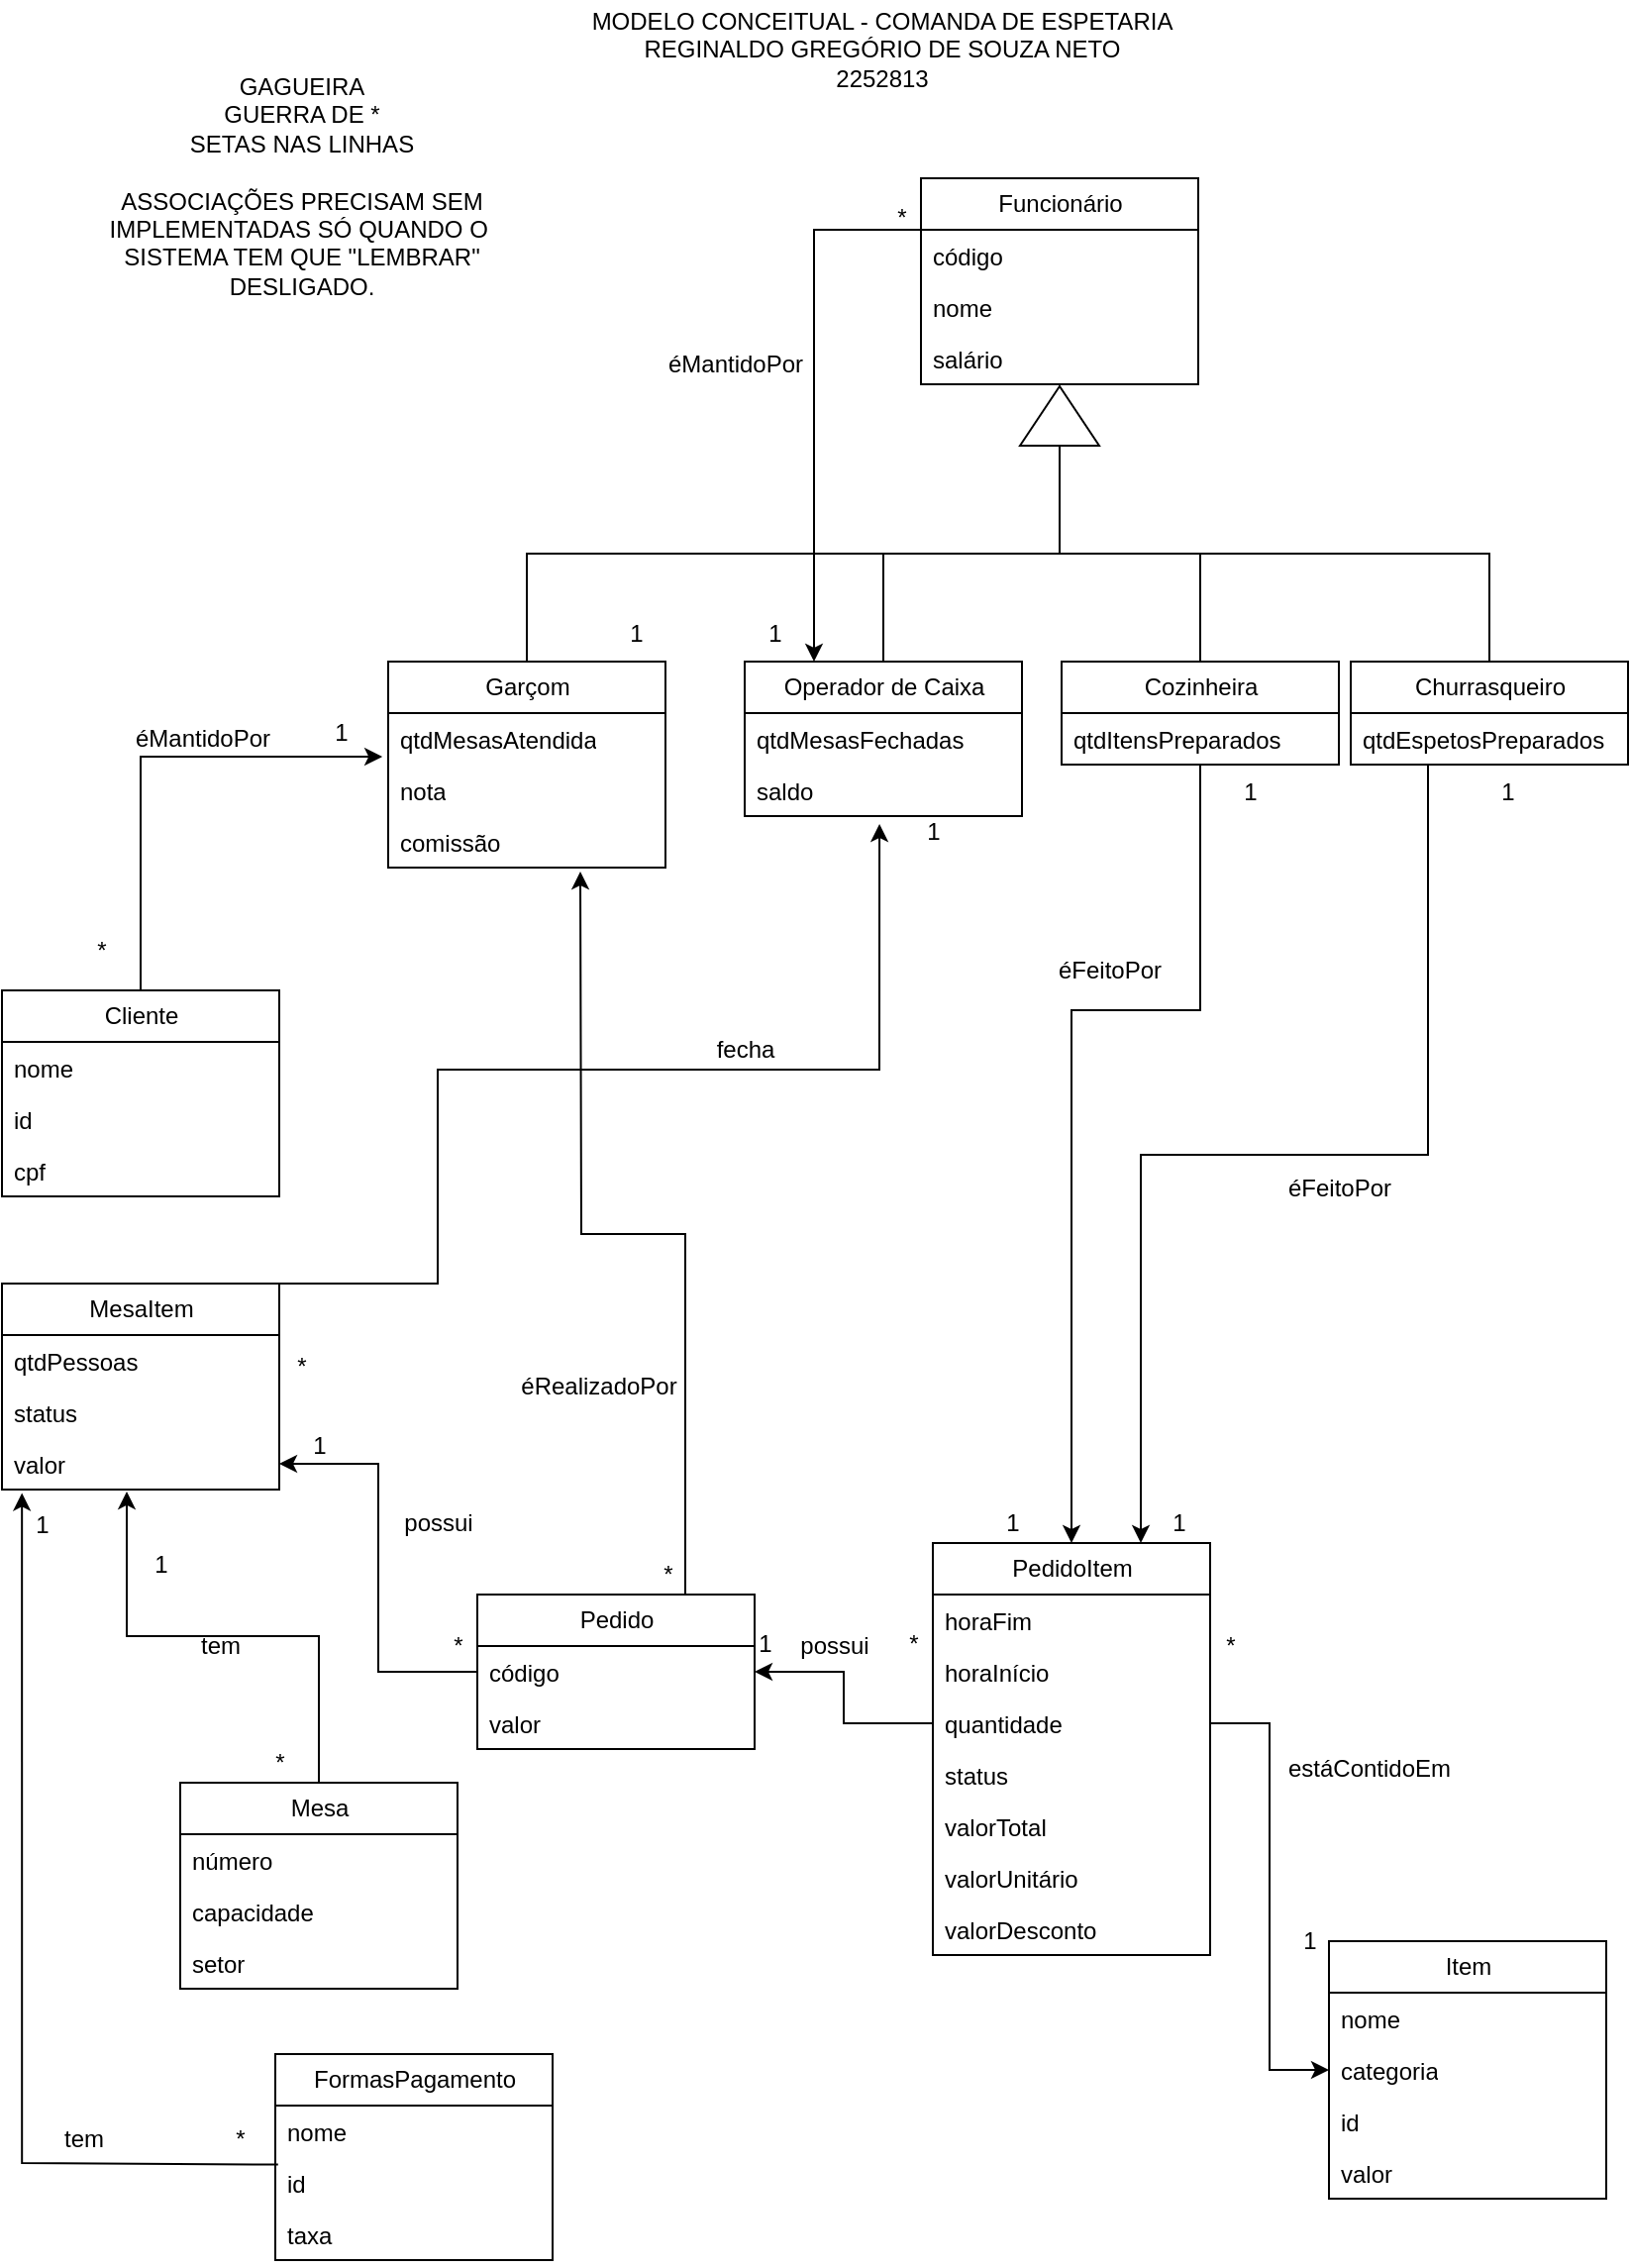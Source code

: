 <mxfile version="15.9.4" type="onedrive"><diagram id="C5RBs43oDa-KdzZeNtuy" name="Page-1"><mxGraphModel dx="1102" dy="557" grid="1" gridSize="10" guides="1" tooltips="1" connect="1" arrows="1" fold="1" page="1" pageScale="1" pageWidth="827" pageHeight="1169" math="0" shadow="0"><root><mxCell id="WIyWlLk6GJQsqaUBKTNV-0"/><mxCell id="WIyWlLk6GJQsqaUBKTNV-1" parent="WIyWlLk6GJQsqaUBKTNV-0"/><mxCell id="28VOl7l9Bbu1AV0AYcu_-22" style="edgeStyle=orthogonalEdgeStyle;rounded=0;orthogonalLoop=1;jettySize=auto;html=1;exitX=0;exitY=0.25;exitDx=0;exitDy=0;entryX=0.25;entryY=0;entryDx=0;entryDy=0;" parent="WIyWlLk6GJQsqaUBKTNV-1" source="hs688VdEYfh80S9tAGKl-0" target="hs688VdEYfh80S9tAGKl-12" edge="1"><mxGeometry relative="1" as="geometry"/></mxCell><mxCell id="hs688VdEYfh80S9tAGKl-0" value="Funcionário" style="swimlane;fontStyle=0;childLayout=stackLayout;horizontal=1;startSize=26;fillColor=none;horizontalStack=0;resizeParent=1;resizeParentMax=0;resizeLast=0;collapsible=1;marginBottom=0;html=1;" parent="WIyWlLk6GJQsqaUBKTNV-1" vertex="1"><mxGeometry x="464" y="100" width="140" height="104" as="geometry"><mxRectangle x="240" y="140" width="90" height="26" as="alternateBounds"/></mxGeometry></mxCell><mxCell id="hs688VdEYfh80S9tAGKl-1" value="código" style="text;strokeColor=none;fillColor=none;align=left;verticalAlign=top;spacingLeft=4;spacingRight=4;overflow=hidden;rotatable=0;points=[[0,0.5],[1,0.5]];portConstraint=eastwest;html=1;" parent="hs688VdEYfh80S9tAGKl-0" vertex="1"><mxGeometry y="26" width="140" height="26" as="geometry"/></mxCell><mxCell id="hs688VdEYfh80S9tAGKl-2" value="nome" style="text;strokeColor=none;fillColor=none;align=left;verticalAlign=top;spacingLeft=4;spacingRight=4;overflow=hidden;rotatable=0;points=[[0,0.5],[1,0.5]];portConstraint=eastwest;html=1;" parent="hs688VdEYfh80S9tAGKl-0" vertex="1"><mxGeometry y="52" width="140" height="26" as="geometry"/></mxCell><mxCell id="hs688VdEYfh80S9tAGKl-3" value="salário" style="text;strokeColor=none;fillColor=none;align=left;verticalAlign=top;spacingLeft=4;spacingRight=4;overflow=hidden;rotatable=0;points=[[0,0.5],[1,0.5]];portConstraint=eastwest;html=1;" parent="hs688VdEYfh80S9tAGKl-0" vertex="1"><mxGeometry y="78" width="140" height="26" as="geometry"/></mxCell><mxCell id="Q_IbLsUGQZO7HbbUor8Z-7" style="edgeStyle=orthogonalEdgeStyle;rounded=0;orthogonalLoop=1;jettySize=auto;html=1;exitX=0.5;exitY=0;exitDx=0;exitDy=0;entryX=0;entryY=0.5;entryDx=0;entryDy=0;endArrow=none;endFill=0;" parent="WIyWlLk6GJQsqaUBKTNV-1" source="hs688VdEYfh80S9tAGKl-4" target="Q_IbLsUGQZO7HbbUor8Z-1" edge="1"><mxGeometry relative="1" as="geometry"/></mxCell><mxCell id="hs688VdEYfh80S9tAGKl-4" value="Garçom" style="swimlane;fontStyle=0;childLayout=stackLayout;horizontal=1;startSize=26;fillColor=none;horizontalStack=0;resizeParent=1;resizeParentMax=0;resizeLast=0;collapsible=1;marginBottom=0;html=1;" parent="WIyWlLk6GJQsqaUBKTNV-1" vertex="1"><mxGeometry x="195" y="344" width="140" height="104" as="geometry"><mxRectangle x="240" y="140" width="90" height="26" as="alternateBounds"/></mxGeometry></mxCell><mxCell id="Q_IbLsUGQZO7HbbUor8Z-10" style="edgeStyle=orthogonalEdgeStyle;rounded=0;orthogonalLoop=1;jettySize=auto;html=1;exitX=0.5;exitY=0;exitDx=0;exitDy=0;entryX=0;entryY=0.5;entryDx=0;entryDy=0;endArrow=none;endFill=0;" parent="WIyWlLk6GJQsqaUBKTNV-1" source="hs688VdEYfh80S9tAGKl-8" target="Q_IbLsUGQZO7HbbUor8Z-1" edge="1"><mxGeometry relative="1" as="geometry"/></mxCell><mxCell id="lw_oQKHt3r9ZS-imgHHV-15" style="edgeStyle=orthogonalEdgeStyle;rounded=0;orthogonalLoop=1;jettySize=auto;html=1;exitX=0.5;exitY=1;exitDx=0;exitDy=0;entryX=0.5;entryY=0;entryDx=0;entryDy=0;" parent="WIyWlLk6GJQsqaUBKTNV-1" source="hs688VdEYfh80S9tAGKl-8" target="28VOl7l9Bbu1AV0AYcu_-4" edge="1"><mxGeometry relative="1" as="geometry"><Array as="points"><mxPoint x="605" y="520"/><mxPoint x="540" y="520"/></Array></mxGeometry></mxCell><mxCell id="hs688VdEYfh80S9tAGKl-8" value="Cozinheira" style="swimlane;fontStyle=0;childLayout=stackLayout;horizontal=1;startSize=26;fillColor=none;horizontalStack=0;resizeParent=1;resizeParentMax=0;resizeLast=0;collapsible=1;marginBottom=0;html=1;" parent="WIyWlLk6GJQsqaUBKTNV-1" vertex="1"><mxGeometry x="535" y="344" width="140" height="52" as="geometry"><mxRectangle x="240" y="140" width="90" height="26" as="alternateBounds"/></mxGeometry></mxCell><mxCell id="nfuKb5ei_iH7tyJyGwZg-13" value="qtdItensPreparados" style="text;strokeColor=none;fillColor=none;align=left;verticalAlign=top;spacingLeft=4;spacingRight=4;overflow=hidden;rotatable=0;points=[[0,0.5],[1,0.5]];portConstraint=eastwest;html=1;" parent="hs688VdEYfh80S9tAGKl-8" vertex="1"><mxGeometry y="26" width="140" height="26" as="geometry"/></mxCell><mxCell id="Q_IbLsUGQZO7HbbUor8Z-6" style="edgeStyle=orthogonalEdgeStyle;rounded=0;orthogonalLoop=1;jettySize=auto;html=1;exitX=0.5;exitY=0;exitDx=0;exitDy=0;entryX=0;entryY=0.5;entryDx=0;entryDy=0;endArrow=none;endFill=0;" parent="WIyWlLk6GJQsqaUBKTNV-1" source="hs688VdEYfh80S9tAGKl-12" target="Q_IbLsUGQZO7HbbUor8Z-1" edge="1"><mxGeometry relative="1" as="geometry"/></mxCell><mxCell id="hs688VdEYfh80S9tAGKl-12" value="Operador de Caixa" style="swimlane;fontStyle=0;childLayout=stackLayout;horizontal=1;startSize=26;fillColor=none;horizontalStack=0;resizeParent=1;resizeParentMax=0;resizeLast=0;collapsible=1;marginBottom=0;html=1;" parent="WIyWlLk6GJQsqaUBKTNV-1" vertex="1"><mxGeometry x="375" y="344" width="140" height="78" as="geometry"><mxRectangle x="240" y="140" width="90" height="26" as="alternateBounds"/></mxGeometry></mxCell><mxCell id="Q_IbLsUGQZO7HbbUor8Z-9" style="edgeStyle=orthogonalEdgeStyle;rounded=0;orthogonalLoop=1;jettySize=auto;html=1;exitX=0.5;exitY=0;exitDx=0;exitDy=0;entryX=0;entryY=0.5;entryDx=0;entryDy=0;endArrow=none;endFill=0;" parent="WIyWlLk6GJQsqaUBKTNV-1" source="hs688VdEYfh80S9tAGKl-16" target="Q_IbLsUGQZO7HbbUor8Z-1" edge="1"><mxGeometry relative="1" as="geometry"/></mxCell><mxCell id="lw_oQKHt3r9ZS-imgHHV-16" style="edgeStyle=orthogonalEdgeStyle;rounded=0;orthogonalLoop=1;jettySize=auto;html=1;exitX=0.5;exitY=1;exitDx=0;exitDy=0;entryX=0.75;entryY=0;entryDx=0;entryDy=0;" parent="WIyWlLk6GJQsqaUBKTNV-1" source="hs688VdEYfh80S9tAGKl-16" target="28VOl7l9Bbu1AV0AYcu_-4" edge="1"><mxGeometry relative="1" as="geometry"><Array as="points"><mxPoint x="720" y="396"/><mxPoint x="720" y="593"/><mxPoint x="575" y="593"/></Array></mxGeometry></mxCell><mxCell id="hs688VdEYfh80S9tAGKl-16" value="Churrasqueiro" style="swimlane;fontStyle=0;childLayout=stackLayout;horizontal=1;startSize=26;fillColor=none;horizontalStack=0;resizeParent=1;resizeParentMax=0;resizeLast=0;collapsible=1;marginBottom=0;html=1;" parent="WIyWlLk6GJQsqaUBKTNV-1" vertex="1"><mxGeometry x="681" y="344" width="140" height="52" as="geometry"><mxRectangle x="240" y="140" width="90" height="26" as="alternateBounds"/></mxGeometry></mxCell><mxCell id="nfuKb5ei_iH7tyJyGwZg-15" value="qtdEspetosPreparados" style="text;strokeColor=none;fillColor=none;align=left;verticalAlign=top;spacingLeft=4;spacingRight=4;overflow=hidden;rotatable=0;points=[[0,0.5],[1,0.5]];portConstraint=eastwest;html=1;" parent="hs688VdEYfh80S9tAGKl-16" vertex="1"><mxGeometry y="26" width="140" height="26" as="geometry"/></mxCell><mxCell id="28VOl7l9Bbu1AV0AYcu_-16" style="edgeStyle=orthogonalEdgeStyle;rounded=0;orthogonalLoop=1;jettySize=auto;html=1;exitX=0.75;exitY=0;exitDx=0;exitDy=0;" parent="WIyWlLk6GJQsqaUBKTNV-1" source="YI_SSHSnZBnUCxTel34N-0" edge="1"><mxGeometry relative="1" as="geometry"><mxPoint x="292" y="450" as="targetPoint"/></mxGeometry></mxCell><mxCell id="YI_SSHSnZBnUCxTel34N-0" value="Pedido" style="swimlane;fontStyle=0;childLayout=stackLayout;horizontal=1;startSize=26;fillColor=none;horizontalStack=0;resizeParent=1;resizeParentMax=0;resizeLast=0;collapsible=1;marginBottom=0;html=1;" parent="WIyWlLk6GJQsqaUBKTNV-1" vertex="1"><mxGeometry x="240" y="815" width="140" height="78" as="geometry"><mxRectangle x="260" y="802" width="90" height="26" as="alternateBounds"/></mxGeometry></mxCell><mxCell id="YI_SSHSnZBnUCxTel34N-1" value="código" style="text;strokeColor=none;fillColor=none;align=left;verticalAlign=top;spacingLeft=4;spacingRight=4;overflow=hidden;rotatable=0;points=[[0,0.5],[1,0.5]];portConstraint=eastwest;html=1;" parent="YI_SSHSnZBnUCxTel34N-0" vertex="1"><mxGeometry y="26" width="140" height="26" as="geometry"/></mxCell><mxCell id="YI_SSHSnZBnUCxTel34N-3" value="valor" style="text;strokeColor=none;fillColor=none;align=left;verticalAlign=top;spacingLeft=4;spacingRight=4;overflow=hidden;rotatable=0;points=[[0,0.5],[1,0.5]];portConstraint=eastwest;html=1;" parent="YI_SSHSnZBnUCxTel34N-0" vertex="1"><mxGeometry y="52" width="140" height="26" as="geometry"/></mxCell><mxCell id="28VOl7l9Bbu1AV0AYcu_-17" style="edgeStyle=orthogonalEdgeStyle;rounded=0;orthogonalLoop=1;jettySize=auto;html=1;exitX=0.5;exitY=0;exitDx=0;exitDy=0;entryX=0.45;entryY=1.038;entryDx=0;entryDy=0;entryPerimeter=0;" parent="WIyWlLk6GJQsqaUBKTNV-1" source="YI_SSHSnZBnUCxTel34N-33" target="28VOl7l9Bbu1AV0AYcu_-3" edge="1"><mxGeometry relative="1" as="geometry"/></mxCell><mxCell id="YI_SSHSnZBnUCxTel34N-33" value="Mesa" style="swimlane;fontStyle=0;childLayout=stackLayout;horizontal=1;startSize=26;fillColor=none;horizontalStack=0;resizeParent=1;resizeParentMax=0;resizeLast=0;collapsible=1;marginBottom=0;html=1;" parent="WIyWlLk6GJQsqaUBKTNV-1" vertex="1"><mxGeometry x="90" y="910" width="140" height="104" as="geometry"><mxRectangle x="240" y="140" width="90" height="26" as="alternateBounds"/></mxGeometry></mxCell><mxCell id="YI_SSHSnZBnUCxTel34N-34" value="número" style="text;strokeColor=none;fillColor=none;align=left;verticalAlign=top;spacingLeft=4;spacingRight=4;overflow=hidden;rotatable=0;points=[[0,0.5],[1,0.5]];portConstraint=eastwest;html=1;" parent="YI_SSHSnZBnUCxTel34N-33" vertex="1"><mxGeometry y="26" width="140" height="26" as="geometry"/></mxCell><mxCell id="YI_SSHSnZBnUCxTel34N-35" value="capacidade" style="text;strokeColor=none;fillColor=none;align=left;verticalAlign=top;spacingLeft=4;spacingRight=4;overflow=hidden;rotatable=0;points=[[0,0.5],[1,0.5]];portConstraint=eastwest;html=1;" parent="YI_SSHSnZBnUCxTel34N-33" vertex="1"><mxGeometry y="52" width="140" height="26" as="geometry"/></mxCell><mxCell id="lw_oQKHt3r9ZS-imgHHV-20" value="setor" style="text;strokeColor=none;fillColor=none;align=left;verticalAlign=top;spacingLeft=4;spacingRight=4;overflow=hidden;rotatable=0;points=[[0,0.5],[1,0.5]];portConstraint=eastwest;html=1;" parent="YI_SSHSnZBnUCxTel34N-33" vertex="1"><mxGeometry y="78" width="140" height="26" as="geometry"/></mxCell><mxCell id="28VOl7l9Bbu1AV0AYcu_-21" style="edgeStyle=orthogonalEdgeStyle;rounded=0;orthogonalLoop=1;jettySize=auto;html=1;exitX=0.5;exitY=0;exitDx=0;exitDy=0;entryX=-0.021;entryY=0.846;entryDx=0;entryDy=0;entryPerimeter=0;" parent="WIyWlLk6GJQsqaUBKTNV-1" source="YI_SSHSnZBnUCxTel34N-43" target="nfuKb5ei_iH7tyJyGwZg-60" edge="1"><mxGeometry relative="1" as="geometry"/></mxCell><mxCell id="YI_SSHSnZBnUCxTel34N-43" value="Cliente" style="swimlane;fontStyle=0;childLayout=stackLayout;horizontal=1;startSize=26;fillColor=none;horizontalStack=0;resizeParent=1;resizeParentMax=0;resizeLast=0;collapsible=1;marginBottom=0;html=1;" parent="WIyWlLk6GJQsqaUBKTNV-1" vertex="1"><mxGeometry y="510" width="140" height="104" as="geometry"><mxRectangle x="240" y="140" width="90" height="26" as="alternateBounds"/></mxGeometry></mxCell><mxCell id="YI_SSHSnZBnUCxTel34N-44" value="nome" style="text;strokeColor=none;fillColor=none;align=left;verticalAlign=top;spacingLeft=4;spacingRight=4;overflow=hidden;rotatable=0;points=[[0,0.5],[1,0.5]];portConstraint=eastwest;html=1;" parent="YI_SSHSnZBnUCxTel34N-43" vertex="1"><mxGeometry y="26" width="140" height="26" as="geometry"/></mxCell><mxCell id="lw_oQKHt3r9ZS-imgHHV-31" value="id" style="text;strokeColor=none;fillColor=none;align=left;verticalAlign=top;spacingLeft=4;spacingRight=4;overflow=hidden;rotatable=0;points=[[0,0.5],[1,0.5]];portConstraint=eastwest;html=1;" parent="YI_SSHSnZBnUCxTel34N-43" vertex="1"><mxGeometry y="52" width="140" height="26" as="geometry"/></mxCell><mxCell id="YI_SSHSnZBnUCxTel34N-45" value="cpf" style="text;strokeColor=none;fillColor=none;align=left;verticalAlign=top;spacingLeft=4;spacingRight=4;overflow=hidden;rotatable=0;points=[[0,0.5],[1,0.5]];portConstraint=eastwest;html=1;" parent="YI_SSHSnZBnUCxTel34N-43" vertex="1"><mxGeometry y="78" width="140" height="26" as="geometry"/></mxCell><mxCell id="YI_SSHSnZBnUCxTel34N-56" value="Item" style="swimlane;fontStyle=0;childLayout=stackLayout;horizontal=1;startSize=26;fillColor=none;horizontalStack=0;resizeParent=1;resizeParentMax=0;resizeLast=0;collapsible=1;marginBottom=0;html=1;" parent="WIyWlLk6GJQsqaUBKTNV-1" vertex="1"><mxGeometry x="670" y="990" width="140" height="130" as="geometry"><mxRectangle x="675" y="789" width="90" height="26" as="alternateBounds"/></mxGeometry></mxCell><mxCell id="YI_SSHSnZBnUCxTel34N-57" value="nome" style="text;strokeColor=none;fillColor=none;align=left;verticalAlign=top;spacingLeft=4;spacingRight=4;overflow=hidden;rotatable=0;points=[[0,0.5],[1,0.5]];portConstraint=eastwest;html=1;" parent="YI_SSHSnZBnUCxTel34N-56" vertex="1"><mxGeometry y="26" width="140" height="26" as="geometry"/></mxCell><mxCell id="28VOl7l9Bbu1AV0AYcu_-24" value="categoria" style="text;strokeColor=none;fillColor=none;align=left;verticalAlign=top;spacingLeft=4;spacingRight=4;overflow=hidden;rotatable=0;points=[[0,0.5],[1,0.5]];portConstraint=eastwest;html=1;" parent="YI_SSHSnZBnUCxTel34N-56" vertex="1"><mxGeometry y="52" width="140" height="26" as="geometry"/></mxCell><mxCell id="28VOl7l9Bbu1AV0AYcu_-23" value="id" style="text;strokeColor=none;fillColor=none;align=left;verticalAlign=top;spacingLeft=4;spacingRight=4;overflow=hidden;rotatable=0;points=[[0,0.5],[1,0.5]];portConstraint=eastwest;html=1;" parent="YI_SSHSnZBnUCxTel34N-56" vertex="1"><mxGeometry y="78" width="140" height="26" as="geometry"/></mxCell><mxCell id="YI_SSHSnZBnUCxTel34N-59" value="valor" style="text;strokeColor=none;fillColor=none;align=left;verticalAlign=top;spacingLeft=4;spacingRight=4;overflow=hidden;rotatable=0;points=[[0,0.5],[1,0.5]];portConstraint=eastwest;html=1;" parent="YI_SSHSnZBnUCxTel34N-56" vertex="1"><mxGeometry y="104" width="140" height="26" as="geometry"/></mxCell><mxCell id="YI_SSHSnZBnUCxTel34N-88" value="MODELO CONCEITUAL - COMANDA DE ESPETARIA&lt;br&gt;REGINALDO GREGÓRIO DE SOUZA NETO&lt;br&gt;2252813" style="text;html=1;align=center;verticalAlign=middle;resizable=0;points=[];autosize=1;strokeColor=none;fillColor=none;" parent="WIyWlLk6GJQsqaUBKTNV-1" vertex="1"><mxGeometry x="289" y="10" width="310" height="50" as="geometry"/></mxCell><mxCell id="Q_IbLsUGQZO7HbbUor8Z-1" value="" style="triangle;whiteSpace=wrap;html=1;rotation=-90;" parent="WIyWlLk6GJQsqaUBKTNV-1" vertex="1"><mxGeometry x="519" y="200" width="30" height="40" as="geometry"/></mxCell><mxCell id="nfuKb5ei_iH7tyJyGwZg-16" value="1" style="text;html=1;align=center;verticalAlign=middle;resizable=0;points=[];autosize=1;strokeColor=none;fillColor=none;" parent="WIyWlLk6GJQsqaUBKTNV-1" vertex="1"><mxGeometry x="620" y="400" width="20" height="20" as="geometry"/></mxCell><mxCell id="nfuKb5ei_iH7tyJyGwZg-17" value="1" style="text;html=1;align=center;verticalAlign=middle;resizable=0;points=[];autosize=1;strokeColor=none;fillColor=none;" parent="WIyWlLk6GJQsqaUBKTNV-1" vertex="1"><mxGeometry x="750" y="400" width="20" height="20" as="geometry"/></mxCell><mxCell id="nfuKb5ei_iH7tyJyGwZg-18" value="éFeitoPor" style="text;html=1;align=center;verticalAlign=middle;resizable=0;points=[];autosize=1;strokeColor=none;fillColor=none;" parent="WIyWlLk6GJQsqaUBKTNV-1" vertex="1"><mxGeometry x="524" y="490" width="70" height="20" as="geometry"/></mxCell><mxCell id="nfuKb5ei_iH7tyJyGwZg-23" value="1" style="text;html=1;align=center;verticalAlign=middle;resizable=0;points=[];autosize=1;strokeColor=none;fillColor=none;" parent="WIyWlLk6GJQsqaUBKTNV-1" vertex="1"><mxGeometry x="584" y="769" width="20" height="20" as="geometry"/></mxCell><mxCell id="nfuKb5ei_iH7tyJyGwZg-37" value="éMantidoPor" style="text;html=1;align=center;verticalAlign=middle;resizable=0;points=[];autosize=1;strokeColor=none;fillColor=none;" parent="WIyWlLk6GJQsqaUBKTNV-1" vertex="1"><mxGeometry x="61" y="373" width="80" height="20" as="geometry"/></mxCell><mxCell id="nfuKb5ei_iH7tyJyGwZg-39" value="1" style="text;html=1;align=center;verticalAlign=middle;resizable=0;points=[];autosize=1;strokeColor=none;fillColor=none;" parent="WIyWlLk6GJQsqaUBKTNV-1" vertex="1"><mxGeometry x="161" y="370" width="20" height="20" as="geometry"/></mxCell><mxCell id="nfuKb5ei_iH7tyJyGwZg-40" value="*" style="text;html=1;align=center;verticalAlign=middle;resizable=0;points=[];autosize=1;strokeColor=none;fillColor=none;" parent="WIyWlLk6GJQsqaUBKTNV-1" vertex="1"><mxGeometry x="40" y="480" width="20" height="20" as="geometry"/></mxCell><mxCell id="nfuKb5ei_iH7tyJyGwZg-43" value="qtdMesasFechadas" style="text;strokeColor=none;fillColor=none;align=left;verticalAlign=top;spacingLeft=4;spacingRight=4;overflow=hidden;rotatable=0;points=[[0,0.5],[1,0.5]];portConstraint=eastwest;html=1;" parent="WIyWlLk6GJQsqaUBKTNV-1" vertex="1"><mxGeometry x="375" y="370" width="140" height="26" as="geometry"/></mxCell><mxCell id="nfuKb5ei_iH7tyJyGwZg-44" value="saldo" style="text;strokeColor=none;fillColor=none;align=left;verticalAlign=top;spacingLeft=4;spacingRight=4;overflow=hidden;rotatable=0;points=[[0,0.5],[1,0.5]];portConstraint=eastwest;html=1;" parent="WIyWlLk6GJQsqaUBKTNV-1" vertex="1"><mxGeometry x="375" y="396" width="140" height="26" as="geometry"/></mxCell><mxCell id="nfuKb5ei_iH7tyJyGwZg-45" value="1" style="text;html=1;align=center;verticalAlign=middle;resizable=0;points=[];autosize=1;strokeColor=none;fillColor=none;" parent="WIyWlLk6GJQsqaUBKTNV-1" vertex="1"><mxGeometry x="460" y="420" width="20" height="20" as="geometry"/></mxCell><mxCell id="nfuKb5ei_iH7tyJyGwZg-46" value="*" style="text;html=1;align=center;verticalAlign=middle;resizable=0;points=[];autosize=1;strokeColor=none;fillColor=none;" parent="WIyWlLk6GJQsqaUBKTNV-1" vertex="1"><mxGeometry x="141" y="690" width="20" height="20" as="geometry"/></mxCell><mxCell id="nfuKb5ei_iH7tyJyGwZg-47" value="fecha" style="text;html=1;align=center;verticalAlign=middle;resizable=0;points=[];autosize=1;strokeColor=none;fillColor=none;" parent="WIyWlLk6GJQsqaUBKTNV-1" vertex="1"><mxGeometry x="355" y="530" width="40" height="20" as="geometry"/></mxCell><mxCell id="nfuKb5ei_iH7tyJyGwZg-51" value="*" style="text;html=1;align=center;verticalAlign=middle;resizable=0;points=[];autosize=1;strokeColor=none;fillColor=none;" parent="WIyWlLk6GJQsqaUBKTNV-1" vertex="1"><mxGeometry x="326" y="795" width="20" height="20" as="geometry"/></mxCell><mxCell id="nfuKb5ei_iH7tyJyGwZg-52" value="1" style="text;html=1;align=center;verticalAlign=middle;resizable=0;points=[];autosize=1;strokeColor=none;fillColor=none;" parent="WIyWlLk6GJQsqaUBKTNV-1" vertex="1"><mxGeometry x="310" y="320" width="20" height="20" as="geometry"/></mxCell><mxCell id="nfuKb5ei_iH7tyJyGwZg-53" value="éRealizadoPor" style="text;html=1;align=center;verticalAlign=middle;resizable=0;points=[];autosize=1;strokeColor=none;fillColor=none;" parent="WIyWlLk6GJQsqaUBKTNV-1" vertex="1"><mxGeometry x="256" y="700" width="90" height="20" as="geometry"/></mxCell><mxCell id="nfuKb5ei_iH7tyJyGwZg-55" value="éMantidoPor" style="text;html=1;align=center;verticalAlign=middle;resizable=0;points=[];autosize=1;strokeColor=none;fillColor=none;" parent="WIyWlLk6GJQsqaUBKTNV-1" vertex="1"><mxGeometry x="330" y="184" width="80" height="20" as="geometry"/></mxCell><mxCell id="nfuKb5ei_iH7tyJyGwZg-56" value="1" style="text;html=1;align=center;verticalAlign=middle;resizable=0;points=[];autosize=1;strokeColor=none;fillColor=none;" parent="WIyWlLk6GJQsqaUBKTNV-1" vertex="1"><mxGeometry x="380" y="320" width="20" height="20" as="geometry"/></mxCell><mxCell id="nfuKb5ei_iH7tyJyGwZg-57" value="*" style="text;html=1;align=center;verticalAlign=middle;resizable=0;points=[];autosize=1;strokeColor=none;fillColor=none;" parent="WIyWlLk6GJQsqaUBKTNV-1" vertex="1"><mxGeometry x="444" y="110" width="20" height="20" as="geometry"/></mxCell><mxCell id="nfuKb5ei_iH7tyJyGwZg-60" value="qtdMesasAtendida" style="text;strokeColor=none;fillColor=none;align=left;verticalAlign=top;spacingLeft=4;spacingRight=4;overflow=hidden;rotatable=0;points=[[0,0.5],[1,0.5]];portConstraint=eastwest;html=1;" parent="WIyWlLk6GJQsqaUBKTNV-1" vertex="1"><mxGeometry x="195" y="370" width="140" height="26" as="geometry"/></mxCell><mxCell id="nfuKb5ei_iH7tyJyGwZg-61" value="nota" style="text;strokeColor=none;fillColor=none;align=left;verticalAlign=top;spacingLeft=4;spacingRight=4;overflow=hidden;rotatable=0;points=[[0,0.5],[1,0.5]];portConstraint=eastwest;html=1;" parent="WIyWlLk6GJQsqaUBKTNV-1" vertex="1"><mxGeometry x="195" y="396" width="140" height="26" as="geometry"/></mxCell><mxCell id="nfuKb5ei_iH7tyJyGwZg-62" value="comissão" style="text;strokeColor=none;fillColor=none;align=left;verticalAlign=top;spacingLeft=4;spacingRight=4;overflow=hidden;rotatable=0;points=[[0,0.5],[1,0.5]];portConstraint=eastwest;html=1;" parent="WIyWlLk6GJQsqaUBKTNV-1" vertex="1"><mxGeometry x="195" y="422" width="140" height="26" as="geometry"/></mxCell><mxCell id="iSdPPutMKx292jIb7mls-0" value="GAGUEIRA&lt;br&gt;GUERRA DE *&lt;br&gt;SETAS NAS LINHAS&lt;br&gt;&lt;br&gt;ASSOCIAÇÕES PRECISAM SEM &lt;br&gt;IMPLEMENTADAS SÓ QUANDO O&amp;nbsp;&lt;br&gt;SISTEMA TEM QUE &quot;LEMBRAR&quot;&lt;br&gt;DESLIGADO." style="text;html=1;align=center;verticalAlign=middle;resizable=0;points=[];autosize=1;strokeColor=none;fillColor=none;" parent="WIyWlLk6GJQsqaUBKTNV-1" vertex="1"><mxGeometry x="46" y="44" width="210" height="120" as="geometry"/></mxCell><mxCell id="lw_oQKHt3r9ZS-imgHHV-2" style="edgeStyle=orthogonalEdgeStyle;rounded=0;orthogonalLoop=1;jettySize=auto;html=1;exitX=1;exitY=0;exitDx=0;exitDy=0;entryX=0.486;entryY=1.154;entryDx=0;entryDy=0;entryPerimeter=0;" parent="WIyWlLk6GJQsqaUBKTNV-1" source="28VOl7l9Bbu1AV0AYcu_-0" target="nfuKb5ei_iH7tyJyGwZg-44" edge="1"><mxGeometry relative="1" as="geometry"><Array as="points"><mxPoint x="220" y="658"/><mxPoint x="220" y="550"/><mxPoint x="443" y="550"/></Array></mxGeometry></mxCell><mxCell id="28VOl7l9Bbu1AV0AYcu_-0" value="MesaItem" style="swimlane;fontStyle=0;childLayout=stackLayout;horizontal=1;startSize=26;fillColor=none;horizontalStack=0;resizeParent=1;resizeParentMax=0;resizeLast=0;collapsible=1;marginBottom=0;html=1;" parent="WIyWlLk6GJQsqaUBKTNV-1" vertex="1"><mxGeometry y="658" width="140" height="104" as="geometry"><mxRectangle x="240" y="140" width="90" height="26" as="alternateBounds"/></mxGeometry></mxCell><mxCell id="28VOl7l9Bbu1AV0AYcu_-2" value="qtdPessoas" style="text;strokeColor=none;fillColor=none;align=left;verticalAlign=top;spacingLeft=4;spacingRight=4;overflow=hidden;rotatable=0;points=[[0,0.5],[1,0.5]];portConstraint=eastwest;html=1;" parent="28VOl7l9Bbu1AV0AYcu_-0" vertex="1"><mxGeometry y="26" width="140" height="26" as="geometry"/></mxCell><mxCell id="lw_oQKHt3r9ZS-imgHHV-1" value="status" style="text;strokeColor=none;fillColor=none;align=left;verticalAlign=top;spacingLeft=4;spacingRight=4;overflow=hidden;rotatable=0;points=[[0,0.5],[1,0.5]];portConstraint=eastwest;html=1;" parent="28VOl7l9Bbu1AV0AYcu_-0" vertex="1"><mxGeometry y="52" width="140" height="26" as="geometry"/></mxCell><mxCell id="28VOl7l9Bbu1AV0AYcu_-3" value="valor" style="text;strokeColor=none;fillColor=none;align=left;verticalAlign=top;spacingLeft=4;spacingRight=4;overflow=hidden;rotatable=0;points=[[0,0.5],[1,0.5]];portConstraint=eastwest;html=1;" parent="28VOl7l9Bbu1AV0AYcu_-0" vertex="1"><mxGeometry y="78" width="140" height="26" as="geometry"/></mxCell><mxCell id="28VOl7l9Bbu1AV0AYcu_-4" value="PedidoItem" style="swimlane;fontStyle=0;childLayout=stackLayout;horizontal=1;startSize=26;fillColor=none;horizontalStack=0;resizeParent=1;resizeParentMax=0;resizeLast=0;collapsible=1;marginBottom=0;html=1;" parent="WIyWlLk6GJQsqaUBKTNV-1" vertex="1"><mxGeometry x="470" y="789" width="140" height="208" as="geometry"><mxRectangle x="470" y="789" width="90" height="26" as="alternateBounds"/></mxGeometry></mxCell><mxCell id="28VOl7l9Bbu1AV0AYcu_-5" value="horaFim" style="text;strokeColor=none;fillColor=none;align=left;verticalAlign=top;spacingLeft=4;spacingRight=4;overflow=hidden;rotatable=0;points=[[0,0.5],[1,0.5]];portConstraint=eastwest;html=1;" parent="28VOl7l9Bbu1AV0AYcu_-4" vertex="1"><mxGeometry y="26" width="140" height="26" as="geometry"/></mxCell><mxCell id="lw_oQKHt3r9ZS-imgHHV-17" value="horaInício" style="text;strokeColor=none;fillColor=none;align=left;verticalAlign=top;spacingLeft=4;spacingRight=4;overflow=hidden;rotatable=0;points=[[0,0.5],[1,0.5]];portConstraint=eastwest;html=1;" parent="28VOl7l9Bbu1AV0AYcu_-4" vertex="1"><mxGeometry y="52" width="140" height="26" as="geometry"/></mxCell><mxCell id="28VOl7l9Bbu1AV0AYcu_-6" value="quantidade" style="text;strokeColor=none;fillColor=none;align=left;verticalAlign=top;spacingLeft=4;spacingRight=4;overflow=hidden;rotatable=0;points=[[0,0.5],[1,0.5]];portConstraint=eastwest;html=1;" parent="28VOl7l9Bbu1AV0AYcu_-4" vertex="1"><mxGeometry y="78" width="140" height="26" as="geometry"/></mxCell><mxCell id="28VOl7l9Bbu1AV0AYcu_-11" value="status" style="text;strokeColor=none;fillColor=none;align=left;verticalAlign=top;spacingLeft=4;spacingRight=4;overflow=hidden;rotatable=0;points=[[0,0.5],[1,0.5]];portConstraint=eastwest;html=1;" parent="28VOl7l9Bbu1AV0AYcu_-4" vertex="1"><mxGeometry y="104" width="140" height="26" as="geometry"/></mxCell><mxCell id="lw_oQKHt3r9ZS-imgHHV-19" value="valorTotal" style="text;strokeColor=none;fillColor=none;align=left;verticalAlign=top;spacingLeft=4;spacingRight=4;overflow=hidden;rotatable=0;points=[[0,0.5],[1,0.5]];portConstraint=eastwest;html=1;" parent="28VOl7l9Bbu1AV0AYcu_-4" vertex="1"><mxGeometry y="130" width="140" height="26" as="geometry"/></mxCell><mxCell id="lw_oQKHt3r9ZS-imgHHV-18" value="valorUnitário" style="text;strokeColor=none;fillColor=none;align=left;verticalAlign=top;spacingLeft=4;spacingRight=4;overflow=hidden;rotatable=0;points=[[0,0.5],[1,0.5]];portConstraint=eastwest;html=1;" parent="28VOl7l9Bbu1AV0AYcu_-4" vertex="1"><mxGeometry y="156" width="140" height="26" as="geometry"/></mxCell><mxCell id="28VOl7l9Bbu1AV0AYcu_-7" value="valorDesconto" style="text;strokeColor=none;fillColor=none;align=left;verticalAlign=top;spacingLeft=4;spacingRight=4;overflow=hidden;rotatable=0;points=[[0,0.5],[1,0.5]];portConstraint=eastwest;html=1;" parent="28VOl7l9Bbu1AV0AYcu_-4" vertex="1"><mxGeometry y="182" width="140" height="26" as="geometry"/></mxCell><mxCell id="28VOl7l9Bbu1AV0AYcu_-14" value="éFeitoPor" style="text;html=1;align=center;verticalAlign=middle;resizable=0;points=[];autosize=1;strokeColor=none;fillColor=none;" parent="WIyWlLk6GJQsqaUBKTNV-1" vertex="1"><mxGeometry x="640" y="600" width="70" height="20" as="geometry"/></mxCell><mxCell id="28VOl7l9Bbu1AV0AYcu_-15" value="1" style="text;html=1;align=center;verticalAlign=middle;resizable=0;points=[];autosize=1;strokeColor=none;fillColor=none;" parent="WIyWlLk6GJQsqaUBKTNV-1" vertex="1"><mxGeometry x="500" y="769" width="20" height="20" as="geometry"/></mxCell><mxCell id="28VOl7l9Bbu1AV0AYcu_-18" value="tem" style="text;html=1;align=center;verticalAlign=middle;resizable=0;points=[];autosize=1;strokeColor=none;fillColor=none;" parent="WIyWlLk6GJQsqaUBKTNV-1" vertex="1"><mxGeometry x="90" y="831" width="40" height="20" as="geometry"/></mxCell><mxCell id="28VOl7l9Bbu1AV0AYcu_-19" value="*" style="text;html=1;align=center;verticalAlign=middle;resizable=0;points=[];autosize=1;strokeColor=none;fillColor=none;" parent="WIyWlLk6GJQsqaUBKTNV-1" vertex="1"><mxGeometry x="130" y="890" width="20" height="20" as="geometry"/></mxCell><mxCell id="28VOl7l9Bbu1AV0AYcu_-25" style="edgeStyle=orthogonalEdgeStyle;rounded=0;orthogonalLoop=1;jettySize=auto;html=1;exitX=0;exitY=0.5;exitDx=0;exitDy=0;entryX=1;entryY=0.5;entryDx=0;entryDy=0;" parent="WIyWlLk6GJQsqaUBKTNV-1" source="YI_SSHSnZBnUCxTel34N-1" target="28VOl7l9Bbu1AV0AYcu_-3" edge="1"><mxGeometry relative="1" as="geometry"/></mxCell><mxCell id="28VOl7l9Bbu1AV0AYcu_-26" value="possui" style="text;html=1;align=center;verticalAlign=middle;resizable=0;points=[];autosize=1;strokeColor=none;fillColor=none;" parent="WIyWlLk6GJQsqaUBKTNV-1" vertex="1"><mxGeometry x="195" y="769" width="50" height="20" as="geometry"/></mxCell><mxCell id="28VOl7l9Bbu1AV0AYcu_-27" value="1" style="text;html=1;align=center;verticalAlign=middle;resizable=0;points=[];autosize=1;strokeColor=none;fillColor=none;" parent="WIyWlLk6GJQsqaUBKTNV-1" vertex="1"><mxGeometry x="150" y="730" width="20" height="20" as="geometry"/></mxCell><mxCell id="28VOl7l9Bbu1AV0AYcu_-28" value="*" style="text;html=1;align=center;verticalAlign=middle;resizable=0;points=[];autosize=1;strokeColor=none;fillColor=none;" parent="WIyWlLk6GJQsqaUBKTNV-1" vertex="1"><mxGeometry x="220" y="831" width="20" height="20" as="geometry"/></mxCell><mxCell id="lw_oQKHt3r9ZS-imgHHV-3" value="estáContidoEm" style="text;html=1;align=center;verticalAlign=middle;resizable=0;points=[];autosize=1;strokeColor=none;fillColor=none;" parent="WIyWlLk6GJQsqaUBKTNV-1" vertex="1"><mxGeometry x="640" y="893" width="100" height="20" as="geometry"/></mxCell><mxCell id="lw_oQKHt3r9ZS-imgHHV-4" value="*" style="text;html=1;align=center;verticalAlign=middle;resizable=0;points=[];autosize=1;strokeColor=none;fillColor=none;" parent="WIyWlLk6GJQsqaUBKTNV-1" vertex="1"><mxGeometry x="610" y="831" width="20" height="20" as="geometry"/></mxCell><mxCell id="lw_oQKHt3r9ZS-imgHHV-5" value="1" style="text;html=1;align=center;verticalAlign=middle;resizable=0;points=[];autosize=1;strokeColor=none;fillColor=none;" parent="WIyWlLk6GJQsqaUBKTNV-1" vertex="1"><mxGeometry x="650" y="980" width="20" height="20" as="geometry"/></mxCell><mxCell id="lw_oQKHt3r9ZS-imgHHV-6" value="*" style="text;html=1;align=center;verticalAlign=middle;resizable=0;points=[];autosize=1;strokeColor=none;fillColor=none;" parent="WIyWlLk6GJQsqaUBKTNV-1" vertex="1"><mxGeometry x="450" y="830" width="20" height="20" as="geometry"/></mxCell><mxCell id="lw_oQKHt3r9ZS-imgHHV-7" value="1" style="text;html=1;align=center;verticalAlign=middle;resizable=0;points=[];autosize=1;strokeColor=none;fillColor=none;" parent="WIyWlLk6GJQsqaUBKTNV-1" vertex="1"><mxGeometry x="375" y="830" width="20" height="20" as="geometry"/></mxCell><mxCell id="lw_oQKHt3r9ZS-imgHHV-8" value="possui" style="text;html=1;align=center;verticalAlign=middle;resizable=0;points=[];autosize=1;strokeColor=none;fillColor=none;" parent="WIyWlLk6GJQsqaUBKTNV-1" vertex="1"><mxGeometry x="395" y="831" width="50" height="20" as="geometry"/></mxCell><mxCell id="lw_oQKHt3r9ZS-imgHHV-9" style="edgeStyle=orthogonalEdgeStyle;rounded=0;orthogonalLoop=1;jettySize=auto;html=1;exitX=0;exitY=0.5;exitDx=0;exitDy=0;entryX=1;entryY=0.5;entryDx=0;entryDy=0;" parent="WIyWlLk6GJQsqaUBKTNV-1" source="28VOl7l9Bbu1AV0AYcu_-6" target="YI_SSHSnZBnUCxTel34N-1" edge="1"><mxGeometry relative="1" as="geometry"><mxPoint x="400" y="890" as="targetPoint"/></mxGeometry></mxCell><mxCell id="lw_oQKHt3r9ZS-imgHHV-14" style="edgeStyle=orthogonalEdgeStyle;rounded=0;orthogonalLoop=1;jettySize=auto;html=1;exitX=1;exitY=0.5;exitDx=0;exitDy=0;entryX=0;entryY=0.5;entryDx=0;entryDy=0;" parent="WIyWlLk6GJQsqaUBKTNV-1" source="28VOl7l9Bbu1AV0AYcu_-6" target="28VOl7l9Bbu1AV0AYcu_-24" edge="1"><mxGeometry relative="1" as="geometry"/></mxCell><mxCell id="lw_oQKHt3r9ZS-imgHHV-26" style="edgeStyle=orthogonalEdgeStyle;rounded=0;orthogonalLoop=1;jettySize=auto;html=1;exitX=0.01;exitY=0.146;exitDx=0;exitDy=0;exitPerimeter=0;entryX=0.072;entryY=1.066;entryDx=0;entryDy=0;entryPerimeter=0;" parent="WIyWlLk6GJQsqaUBKTNV-1" source="lw_oQKHt3r9ZS-imgHHV-23" target="28VOl7l9Bbu1AV0AYcu_-3" edge="1"><mxGeometry relative="1" as="geometry"><mxPoint x="10" y="790" as="targetPoint"/><Array as="points"><mxPoint x="131" y="1103"/><mxPoint x="10" y="1102"/></Array></mxGeometry></mxCell><mxCell id="lw_oQKHt3r9ZS-imgHHV-21" value="FormasPagamento" style="swimlane;fontStyle=0;childLayout=stackLayout;horizontal=1;startSize=26;fillColor=none;horizontalStack=0;resizeParent=1;resizeParentMax=0;resizeLast=0;collapsible=1;marginBottom=0;html=1;" parent="WIyWlLk6GJQsqaUBKTNV-1" vertex="1"><mxGeometry x="138" y="1047" width="140" height="104" as="geometry"><mxRectangle x="240" y="140" width="90" height="26" as="alternateBounds"/></mxGeometry></mxCell><mxCell id="lw_oQKHt3r9ZS-imgHHV-22" value="nome" style="text;strokeColor=none;fillColor=none;align=left;verticalAlign=top;spacingLeft=4;spacingRight=4;overflow=hidden;rotatable=0;points=[[0,0.5],[1,0.5]];portConstraint=eastwest;html=1;" parent="lw_oQKHt3r9ZS-imgHHV-21" vertex="1"><mxGeometry y="26" width="140" height="26" as="geometry"/></mxCell><mxCell id="lw_oQKHt3r9ZS-imgHHV-23" value="id" style="text;strokeColor=none;fillColor=none;align=left;verticalAlign=top;spacingLeft=4;spacingRight=4;overflow=hidden;rotatable=0;points=[[0,0.5],[1,0.5]];portConstraint=eastwest;html=1;" parent="lw_oQKHt3r9ZS-imgHHV-21" vertex="1"><mxGeometry y="52" width="140" height="26" as="geometry"/></mxCell><mxCell id="lw_oQKHt3r9ZS-imgHHV-24" value="taxa" style="text;strokeColor=none;fillColor=none;align=left;verticalAlign=top;spacingLeft=4;spacingRight=4;overflow=hidden;rotatable=0;points=[[0,0.5],[1,0.5]];portConstraint=eastwest;html=1;" parent="lw_oQKHt3r9ZS-imgHHV-21" vertex="1"><mxGeometry y="78" width="140" height="26" as="geometry"/></mxCell><mxCell id="lw_oQKHt3r9ZS-imgHHV-27" value="1" style="text;html=1;align=center;verticalAlign=middle;resizable=0;points=[];autosize=1;strokeColor=none;fillColor=none;" parent="WIyWlLk6GJQsqaUBKTNV-1" vertex="1"><mxGeometry x="70" y="790" width="20" height="20" as="geometry"/></mxCell><mxCell id="lw_oQKHt3r9ZS-imgHHV-28" value="*" style="text;html=1;align=center;verticalAlign=middle;resizable=0;points=[];autosize=1;strokeColor=none;fillColor=none;" parent="WIyWlLk6GJQsqaUBKTNV-1" vertex="1"><mxGeometry x="110" y="1080" width="20" height="20" as="geometry"/></mxCell><mxCell id="lw_oQKHt3r9ZS-imgHHV-29" value="1" style="text;html=1;align=center;verticalAlign=middle;resizable=0;points=[];autosize=1;strokeColor=none;fillColor=none;" parent="WIyWlLk6GJQsqaUBKTNV-1" vertex="1"><mxGeometry x="10" y="770" width="20" height="20" as="geometry"/></mxCell><mxCell id="lw_oQKHt3r9ZS-imgHHV-30" value="tem" style="text;html=1;align=center;verticalAlign=middle;resizable=0;points=[];autosize=1;strokeColor=none;fillColor=none;" parent="WIyWlLk6GJQsqaUBKTNV-1" vertex="1"><mxGeometry x="21" y="1080" width="40" height="20" as="geometry"/></mxCell></root></mxGraphModel></diagram></mxfile>